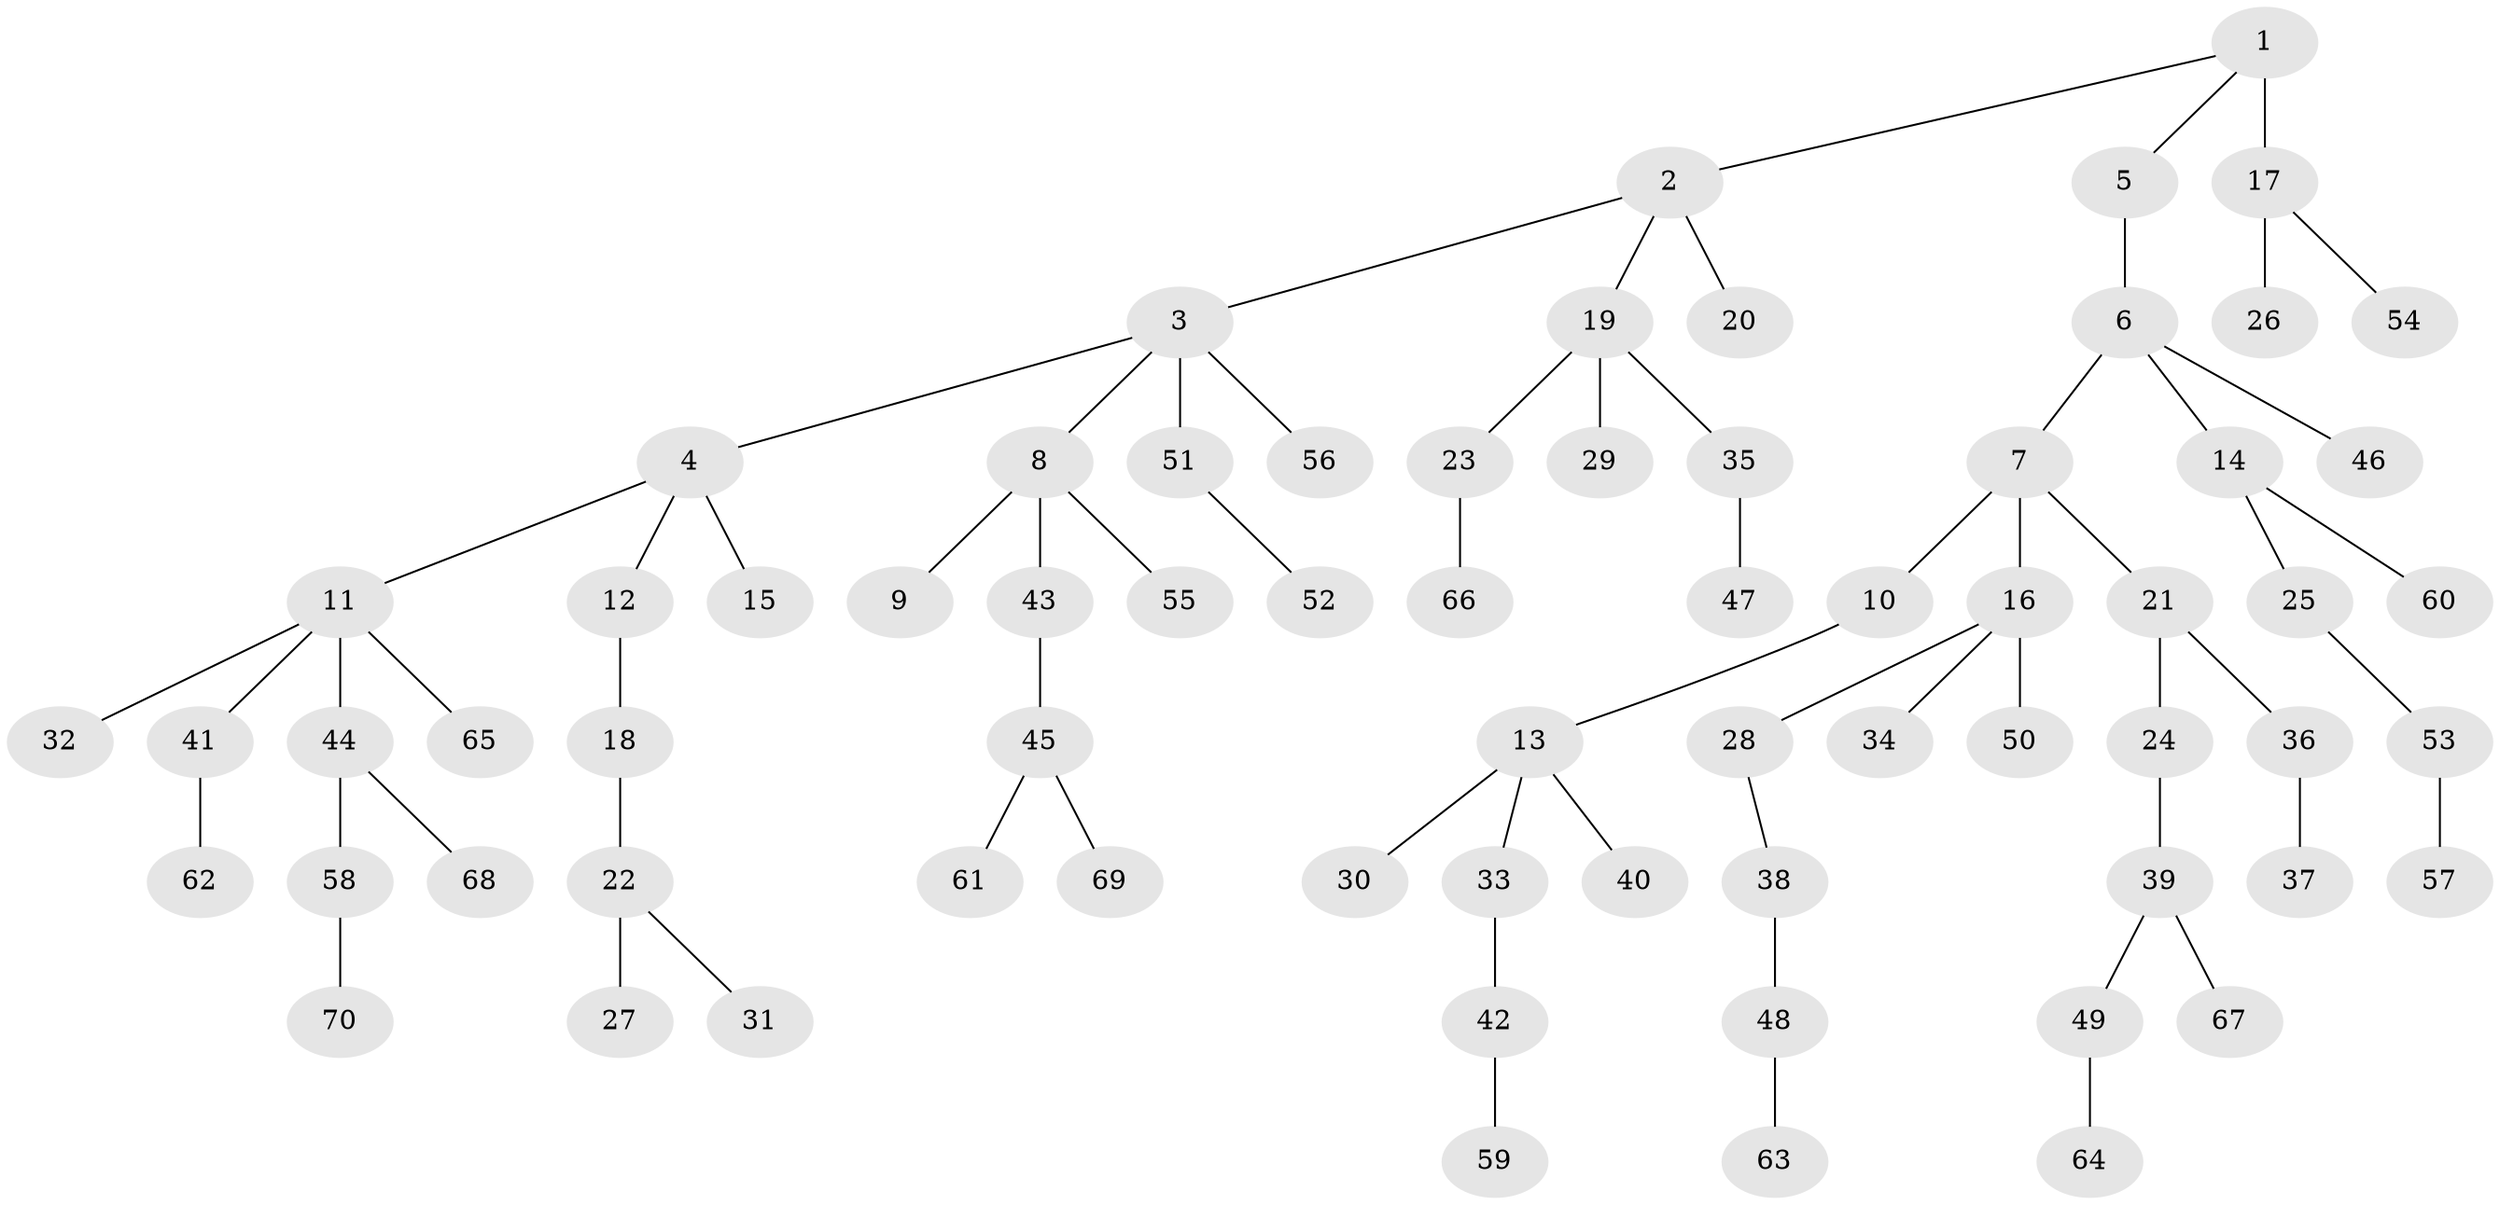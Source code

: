 // original degree distribution, {3: 0.125, 5: 0.058823529411764705, 6: 0.014705882352941176, 4: 0.051470588235294115, 2: 0.22794117647058823, 1: 0.5147058823529411, 7: 0.007352941176470588}
// Generated by graph-tools (version 1.1) at 2025/36/03/09/25 02:36:28]
// undirected, 70 vertices, 69 edges
graph export_dot {
graph [start="1"]
  node [color=gray90,style=filled];
  1;
  2;
  3;
  4;
  5;
  6;
  7;
  8;
  9;
  10;
  11;
  12;
  13;
  14;
  15;
  16;
  17;
  18;
  19;
  20;
  21;
  22;
  23;
  24;
  25;
  26;
  27;
  28;
  29;
  30;
  31;
  32;
  33;
  34;
  35;
  36;
  37;
  38;
  39;
  40;
  41;
  42;
  43;
  44;
  45;
  46;
  47;
  48;
  49;
  50;
  51;
  52;
  53;
  54;
  55;
  56;
  57;
  58;
  59;
  60;
  61;
  62;
  63;
  64;
  65;
  66;
  67;
  68;
  69;
  70;
  1 -- 2 [weight=1.0];
  1 -- 5 [weight=1.0];
  1 -- 17 [weight=4.0];
  2 -- 3 [weight=1.0];
  2 -- 19 [weight=1.0];
  2 -- 20 [weight=1.0];
  3 -- 4 [weight=1.0];
  3 -- 8 [weight=1.0];
  3 -- 51 [weight=1.0];
  3 -- 56 [weight=1.0];
  4 -- 11 [weight=1.0];
  4 -- 12 [weight=1.0];
  4 -- 15 [weight=1.0];
  5 -- 6 [weight=1.0];
  6 -- 7 [weight=1.0];
  6 -- 14 [weight=1.0];
  6 -- 46 [weight=1.0];
  7 -- 10 [weight=1.0];
  7 -- 16 [weight=2.0];
  7 -- 21 [weight=1.0];
  8 -- 9 [weight=1.0];
  8 -- 43 [weight=1.0];
  8 -- 55 [weight=1.0];
  10 -- 13 [weight=1.0];
  11 -- 32 [weight=1.0];
  11 -- 41 [weight=1.0];
  11 -- 44 [weight=1.0];
  11 -- 65 [weight=1.0];
  12 -- 18 [weight=2.0];
  13 -- 30 [weight=1.0];
  13 -- 33 [weight=1.0];
  13 -- 40 [weight=1.0];
  14 -- 25 [weight=1.0];
  14 -- 60 [weight=1.0];
  16 -- 28 [weight=1.0];
  16 -- 34 [weight=1.0];
  16 -- 50 [weight=1.0];
  17 -- 26 [weight=1.0];
  17 -- 54 [weight=1.0];
  18 -- 22 [weight=1.0];
  19 -- 23 [weight=1.0];
  19 -- 29 [weight=1.0];
  19 -- 35 [weight=1.0];
  21 -- 24 [weight=1.0];
  21 -- 36 [weight=1.0];
  22 -- 27 [weight=2.0];
  22 -- 31 [weight=1.0];
  23 -- 66 [weight=1.0];
  24 -- 39 [weight=1.0];
  25 -- 53 [weight=1.0];
  28 -- 38 [weight=1.0];
  33 -- 42 [weight=1.0];
  35 -- 47 [weight=2.0];
  36 -- 37 [weight=1.0];
  38 -- 48 [weight=1.0];
  39 -- 49 [weight=1.0];
  39 -- 67 [weight=1.0];
  41 -- 62 [weight=1.0];
  42 -- 59 [weight=1.0];
  43 -- 45 [weight=3.0];
  44 -- 58 [weight=1.0];
  44 -- 68 [weight=1.0];
  45 -- 61 [weight=1.0];
  45 -- 69 [weight=1.0];
  48 -- 63 [weight=1.0];
  49 -- 64 [weight=2.0];
  51 -- 52 [weight=1.0];
  53 -- 57 [weight=2.0];
  58 -- 70 [weight=1.0];
}
